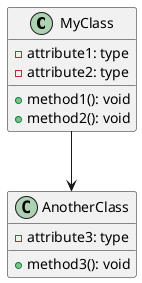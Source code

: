 @startuml
class MyClass {
    - attribute1: type
    - attribute2: type
    + method1(): void
    + method2(): void
}

class AnotherClass {
    - attribute3: type
    + method3(): void
}

MyClass --> AnotherClass
@enduml